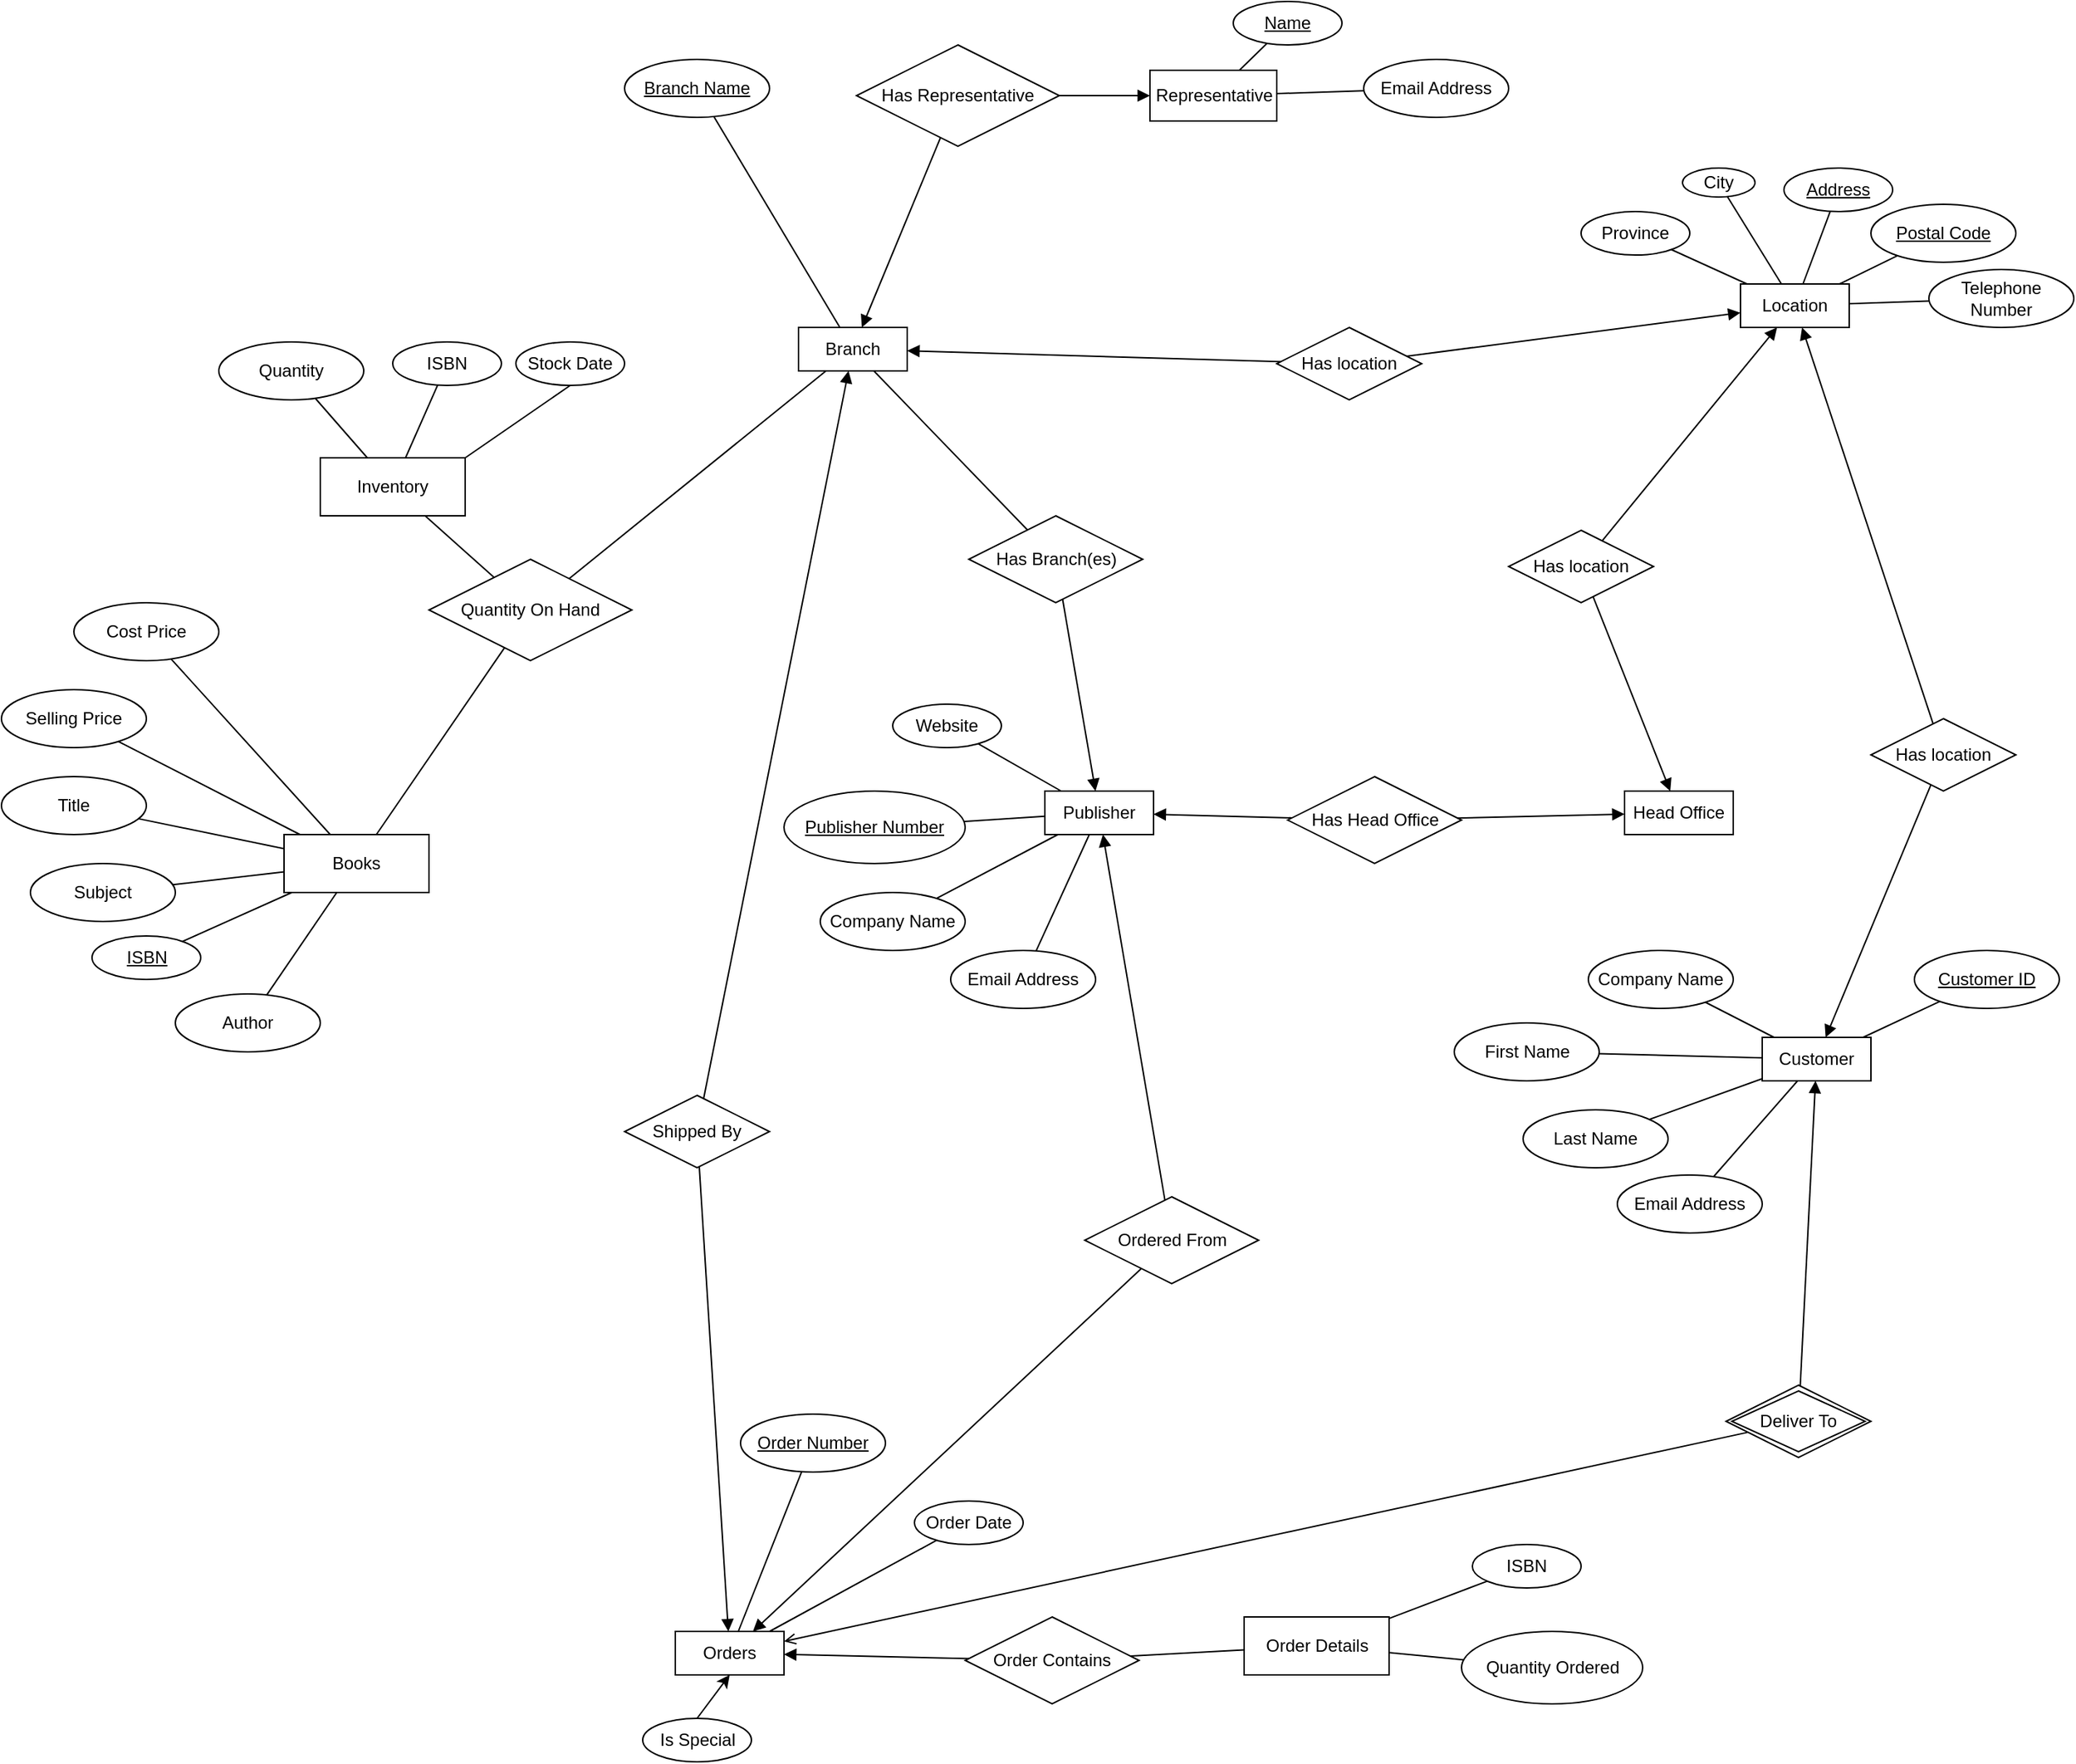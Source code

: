 <mxfile version="13.4.8" type="device"><diagram id="ftQyrXnHUbuJUNNgzEC_" name="Page-1"><mxGraphModel dx="2272" dy="1845" grid="1" gridSize="10" guides="1" tooltips="1" connect="1" arrows="1" fold="1" page="1" pageScale="1" pageWidth="850" pageHeight="1100" math="0" shadow="0"><root><mxCell id="0"/><mxCell id="1" parent="0"/><mxCell id="ZAmPar7Ec0FmRRLgm18m-1" value="Publisher" style="whiteSpace=wrap;html=1;align=center;" parent="1" vertex="1"><mxGeometry x="340" y="210" width="75" height="30" as="geometry"/></mxCell><mxCell id="ZAmPar7Ec0FmRRLgm18m-2" value="&lt;u&gt;Publisher Number&lt;/u&gt;" style="ellipse;whiteSpace=wrap;html=1;align=center;" parent="1" vertex="1"><mxGeometry x="160" y="210" width="125" height="50" as="geometry"/></mxCell><mxCell id="ZAmPar7Ec0FmRRLgm18m-3" value="Company Name" style="ellipse;whiteSpace=wrap;html=1;align=center;" parent="1" vertex="1"><mxGeometry x="185" y="280" width="100" height="40" as="geometry"/></mxCell><mxCell id="ZAmPar7Ec0FmRRLgm18m-5" value="Telephone Number" style="ellipse;whiteSpace=wrap;html=1;align=center;" parent="1" vertex="1"><mxGeometry x="950" y="-150" width="100" height="40" as="geometry"/></mxCell><mxCell id="ZAmPar7Ec0FmRRLgm18m-6" value="&lt;u&gt;Address&lt;/u&gt;" style="ellipse;whiteSpace=wrap;html=1;align=center;" parent="1" vertex="1"><mxGeometry x="850" y="-220" width="75" height="30" as="geometry"/></mxCell><mxCell id="ZAmPar7Ec0FmRRLgm18m-7" value="City" style="ellipse;whiteSpace=wrap;html=1;align=center;" parent="1" vertex="1"><mxGeometry x="780" y="-220" width="50" height="20" as="geometry"/></mxCell><mxCell id="ZAmPar7Ec0FmRRLgm18m-8" value="Province" style="ellipse;whiteSpace=wrap;html=1;align=center;" parent="1" vertex="1"><mxGeometry x="710" y="-190" width="75" height="30" as="geometry"/></mxCell><mxCell id="ZAmPar7Ec0FmRRLgm18m-9" value="&lt;u&gt;Postal Code&lt;/u&gt;" style="ellipse;whiteSpace=wrap;html=1;align=center;" parent="1" vertex="1"><mxGeometry x="910" y="-195" width="100" height="40" as="geometry"/></mxCell><mxCell id="ZAmPar7Ec0FmRRLgm18m-10" value="Email Address" style="ellipse;whiteSpace=wrap;html=1;align=center;" parent="1" vertex="1"><mxGeometry x="275" y="320" width="100" height="40" as="geometry"/></mxCell><mxCell id="ZAmPar7Ec0FmRRLgm18m-11" value="Website" style="ellipse;whiteSpace=wrap;html=1;align=center;" parent="1" vertex="1"><mxGeometry x="235" y="150" width="75" height="30" as="geometry"/></mxCell><mxCell id="ZAmPar7Ec0FmRRLgm18m-13" value="" style="endArrow=none;html=1;" parent="1" source="ZAmPar7Ec0FmRRLgm18m-31" target="ZAmPar7Ec0FmRRLgm18m-8" edge="1"><mxGeometry width="50" height="50" relative="1" as="geometry"><mxPoint x="280" y="200" as="sourcePoint"/><mxPoint x="330" y="150" as="targetPoint"/></mxGeometry></mxCell><mxCell id="ZAmPar7Ec0FmRRLgm18m-14" value="" style="endArrow=none;html=1;" parent="1" source="ZAmPar7Ec0FmRRLgm18m-1" target="ZAmPar7Ec0FmRRLgm18m-2" edge="1"><mxGeometry width="50" height="50" relative="1" as="geometry"><mxPoint x="310" y="180" as="sourcePoint"/><mxPoint x="360" y="130" as="targetPoint"/></mxGeometry></mxCell><mxCell id="ZAmPar7Ec0FmRRLgm18m-15" value="" style="endArrow=none;html=1;" parent="1" source="ZAmPar7Ec0FmRRLgm18m-31" target="ZAmPar7Ec0FmRRLgm18m-5" edge="1"><mxGeometry width="50" height="50" relative="1" as="geometry"><mxPoint x="290" y="170" as="sourcePoint"/><mxPoint x="340" y="120" as="targetPoint"/></mxGeometry></mxCell><mxCell id="ZAmPar7Ec0FmRRLgm18m-16" value="" style="endArrow=none;html=1;" parent="1" source="ZAmPar7Ec0FmRRLgm18m-31" target="ZAmPar7Ec0FmRRLgm18m-6" edge="1"><mxGeometry width="50" height="50" relative="1" as="geometry"><mxPoint x="290" y="170" as="sourcePoint"/><mxPoint x="340" y="120" as="targetPoint"/></mxGeometry></mxCell><mxCell id="ZAmPar7Ec0FmRRLgm18m-17" value="" style="endArrow=none;html=1;endFill=0;startArrow=block;startFill=1;" parent="1" source="ZAmPar7Ec0FmRRLgm18m-1" target="ZAmPar7Ec0FmRRLgm18m-27" edge="1"><mxGeometry width="50" height="50" relative="1" as="geometry"><mxPoint x="270" y="160" as="sourcePoint"/><mxPoint x="490.51" y="217.466" as="targetPoint"/></mxGeometry></mxCell><mxCell id="ZAmPar7Ec0FmRRLgm18m-18" value="" style="endArrow=none;html=1;" parent="1" source="ZAmPar7Ec0FmRRLgm18m-31" target="ZAmPar7Ec0FmRRLgm18m-7" edge="1"><mxGeometry width="50" height="50" relative="1" as="geometry"><mxPoint x="210" y="130" as="sourcePoint"/><mxPoint x="260" y="80" as="targetPoint"/></mxGeometry></mxCell><mxCell id="ZAmPar7Ec0FmRRLgm18m-19" value="" style="endArrow=none;html=1;" parent="1" source="ZAmPar7Ec0FmRRLgm18m-9" target="ZAmPar7Ec0FmRRLgm18m-31" edge="1"><mxGeometry width="50" height="50" relative="1" as="geometry"><mxPoint x="230" y="150" as="sourcePoint"/><mxPoint x="280" y="100" as="targetPoint"/></mxGeometry></mxCell><mxCell id="ZAmPar7Ec0FmRRLgm18m-20" value="" style="endArrow=none;html=1;" parent="1" source="ZAmPar7Ec0FmRRLgm18m-3" target="ZAmPar7Ec0FmRRLgm18m-1" edge="1"><mxGeometry width="50" height="50" relative="1" as="geometry"><mxPoint x="270" y="150" as="sourcePoint"/><mxPoint x="320" y="100" as="targetPoint"/></mxGeometry></mxCell><mxCell id="ZAmPar7Ec0FmRRLgm18m-21" value="" style="endArrow=none;html=1;" parent="1" source="ZAmPar7Ec0FmRRLgm18m-10" target="ZAmPar7Ec0FmRRLgm18m-1" edge="1"><mxGeometry width="50" height="50" relative="1" as="geometry"><mxPoint x="350" y="310" as="sourcePoint"/><mxPoint x="400" y="260" as="targetPoint"/></mxGeometry></mxCell><mxCell id="ZAmPar7Ec0FmRRLgm18m-22" value="" style="endArrow=none;html=1;" parent="1" source="ZAmPar7Ec0FmRRLgm18m-11" target="ZAmPar7Ec0FmRRLgm18m-1" edge="1"><mxGeometry width="50" height="50" relative="1" as="geometry"><mxPoint x="440" y="330" as="sourcePoint"/><mxPoint x="490" y="280" as="targetPoint"/></mxGeometry></mxCell><mxCell id="ZAmPar7Ec0FmRRLgm18m-23" value="Head Office" style="whiteSpace=wrap;html=1;align=center;" parent="1" vertex="1"><mxGeometry x="740" y="210" width="75" height="30" as="geometry"/></mxCell><mxCell id="ZAmPar7Ec0FmRRLgm18m-24" value="Has Head Office" style="shape=rhombus;perimeter=rhombusPerimeter;whiteSpace=wrap;html=1;align=center;" parent="1" vertex="1"><mxGeometry x="507.5" y="200" width="120" height="60" as="geometry"/></mxCell><mxCell id="ZAmPar7Ec0FmRRLgm18m-25" value="" style="endArrow=block;html=1;endFill=1;" parent="1" source="ZAmPar7Ec0FmRRLgm18m-24" target="ZAmPar7Ec0FmRRLgm18m-23" edge="1"><mxGeometry width="50" height="50" relative="1" as="geometry"><mxPoint x="240" y="-20" as="sourcePoint"/><mxPoint x="290" y="-70" as="targetPoint"/></mxGeometry></mxCell><mxCell id="ZAmPar7Ec0FmRRLgm18m-26" value="" style="endArrow=block;html=1;endFill=1;" parent="1" source="ZAmPar7Ec0FmRRLgm18m-24" target="ZAmPar7Ec0FmRRLgm18m-1" edge="1"><mxGeometry width="50" height="50" relative="1" as="geometry"><mxPoint x="190" y="-30" as="sourcePoint"/><mxPoint x="240" y="-80" as="targetPoint"/></mxGeometry></mxCell><mxCell id="ZAmPar7Ec0FmRRLgm18m-27" value="Has Branch(es)" style="shape=rhombus;perimeter=rhombusPerimeter;whiteSpace=wrap;html=1;align=center;" parent="1" vertex="1"><mxGeometry x="287.5" y="20" width="120" height="60" as="geometry"/></mxCell><mxCell id="ZAmPar7Ec0FmRRLgm18m-28" value="Branch" style="whiteSpace=wrap;html=1;align=center;" parent="1" vertex="1"><mxGeometry x="170" y="-110" width="75" height="30" as="geometry"/></mxCell><mxCell id="ZAmPar7Ec0FmRRLgm18m-29" value="" style="endArrow=none;html=1;" parent="1" source="ZAmPar7Ec0FmRRLgm18m-27" target="ZAmPar7Ec0FmRRLgm18m-28" edge="1"><mxGeometry width="50" height="50" relative="1" as="geometry"><mxPoint x="660" y="230" as="sourcePoint"/><mxPoint x="710" y="180" as="targetPoint"/></mxGeometry></mxCell><mxCell id="ZAmPar7Ec0FmRRLgm18m-31" value="Location" style="whiteSpace=wrap;html=1;align=center;" parent="1" vertex="1"><mxGeometry x="820" y="-140" width="75" height="30" as="geometry"/></mxCell><mxCell id="ZAmPar7Ec0FmRRLgm18m-32" value="Representative" style="whiteSpace=wrap;html=1;align=center;" parent="1" vertex="1"><mxGeometry x="412.5" y="-287.5" width="87.5" height="35" as="geometry"/></mxCell><mxCell id="ZAmPar7Ec0FmRRLgm18m-33" value="&lt;u&gt;Name&lt;/u&gt;" style="ellipse;whiteSpace=wrap;html=1;align=center;" parent="1" vertex="1"><mxGeometry x="470" y="-335" width="75" height="30" as="geometry"/></mxCell><mxCell id="ZAmPar7Ec0FmRRLgm18m-34" value="Email Address" style="ellipse;whiteSpace=wrap;html=1;align=center;" parent="1" vertex="1"><mxGeometry x="560" y="-295" width="100" height="40" as="geometry"/></mxCell><mxCell id="ZAmPar7Ec0FmRRLgm18m-35" value="&lt;u&gt;Branch Name&lt;/u&gt;" style="ellipse;whiteSpace=wrap;html=1;align=center;" parent="1" vertex="1"><mxGeometry x="50" y="-295" width="100" height="40" as="geometry"/></mxCell><mxCell id="ZAmPar7Ec0FmRRLgm18m-36" value="Has location" style="shape=rhombus;perimeter=rhombusPerimeter;whiteSpace=wrap;html=1;align=center;" parent="1" vertex="1"><mxGeometry x="660" y="30" width="100" height="50" as="geometry"/></mxCell><mxCell id="ZAmPar7Ec0FmRRLgm18m-37" value="" style="endArrow=block;html=1;endFill=1;" parent="1" source="ZAmPar7Ec0FmRRLgm18m-36" target="ZAmPar7Ec0FmRRLgm18m-23" edge="1"><mxGeometry width="50" height="50" relative="1" as="geometry"><mxPoint x="450" y="-180" as="sourcePoint"/><mxPoint x="500" y="-230" as="targetPoint"/></mxGeometry></mxCell><mxCell id="ZAmPar7Ec0FmRRLgm18m-38" value="" style="endArrow=block;html=1;endFill=1;" parent="1" source="ZAmPar7Ec0FmRRLgm18m-36" target="ZAmPar7Ec0FmRRLgm18m-31" edge="1"><mxGeometry width="50" height="50" relative="1" as="geometry"><mxPoint x="550" y="-200" as="sourcePoint"/><mxPoint x="600" y="-250" as="targetPoint"/></mxGeometry></mxCell><mxCell id="ZAmPar7Ec0FmRRLgm18m-39" value="Has location" style="shape=rhombus;perimeter=rhombusPerimeter;whiteSpace=wrap;html=1;align=center;" parent="1" vertex="1"><mxGeometry x="500" y="-110" width="100" height="50" as="geometry"/></mxCell><mxCell id="ZAmPar7Ec0FmRRLgm18m-40" value="" style="endArrow=block;html=1;endFill=1;" parent="1" source="ZAmPar7Ec0FmRRLgm18m-39" target="ZAmPar7Ec0FmRRLgm18m-31" edge="1"><mxGeometry width="50" height="50" relative="1" as="geometry"><mxPoint x="600" y="10" as="sourcePoint"/><mxPoint x="650" y="-40" as="targetPoint"/></mxGeometry></mxCell><mxCell id="ZAmPar7Ec0FmRRLgm18m-41" value="" style="endArrow=none;html=1;endFill=0;startArrow=block;startFill=1;" parent="1" source="ZAmPar7Ec0FmRRLgm18m-28" target="ZAmPar7Ec0FmRRLgm18m-39" edge="1"><mxGeometry width="50" height="50" relative="1" as="geometry"><mxPoint x="700" y="140" as="sourcePoint"/><mxPoint x="750" y="90" as="targetPoint"/></mxGeometry></mxCell><mxCell id="ZAmPar7Ec0FmRRLgm18m-42" value="" style="endArrow=none;html=1;" parent="1" source="ZAmPar7Ec0FmRRLgm18m-35" target="ZAmPar7Ec0FmRRLgm18m-28" edge="1"><mxGeometry width="50" height="50" relative="1" as="geometry"><mxPoint x="640" y="440" as="sourcePoint"/><mxPoint x="690" y="390" as="targetPoint"/></mxGeometry></mxCell><mxCell id="ZAmPar7Ec0FmRRLgm18m-43" value="Has Representative" style="shape=rhombus;perimeter=rhombusPerimeter;whiteSpace=wrap;html=1;align=center;" parent="1" vertex="1"><mxGeometry x="210" y="-305" width="140" height="70" as="geometry"/></mxCell><mxCell id="ZAmPar7Ec0FmRRLgm18m-44" value="" style="endArrow=none;html=1;startArrow=block;startFill=1;" parent="1" source="ZAmPar7Ec0FmRRLgm18m-28" target="ZAmPar7Ec0FmRRLgm18m-43" edge="1"><mxGeometry width="50" height="50" relative="1" as="geometry"><mxPoint x="820" y="180" as="sourcePoint"/><mxPoint x="870" y="130" as="targetPoint"/></mxGeometry></mxCell><mxCell id="ZAmPar7Ec0FmRRLgm18m-45" value="" style="endArrow=none;html=1;" parent="1" source="ZAmPar7Ec0FmRRLgm18m-32" target="ZAmPar7Ec0FmRRLgm18m-33" edge="1"><mxGeometry width="50" height="50" relative="1" as="geometry"><mxPoint x="900" y="190" as="sourcePoint"/><mxPoint x="950" y="140" as="targetPoint"/></mxGeometry></mxCell><mxCell id="ZAmPar7Ec0FmRRLgm18m-46" value="" style="endArrow=none;html=1;" parent="1" source="ZAmPar7Ec0FmRRLgm18m-32" target="ZAmPar7Ec0FmRRLgm18m-34" edge="1"><mxGeometry width="50" height="50" relative="1" as="geometry"><mxPoint x="980" y="140" as="sourcePoint"/><mxPoint x="1030" y="90" as="targetPoint"/></mxGeometry></mxCell><mxCell id="ZAmPar7Ec0FmRRLgm18m-47" value="" style="endArrow=block;html=1;endFill=1;" parent="1" source="ZAmPar7Ec0FmRRLgm18m-43" target="ZAmPar7Ec0FmRRLgm18m-32" edge="1"><mxGeometry width="50" height="50" relative="1" as="geometry"><mxPoint x="1040" y="230" as="sourcePoint"/><mxPoint x="1090" y="180" as="targetPoint"/></mxGeometry></mxCell><mxCell id="ZAmPar7Ec0FmRRLgm18m-48" value="Orders" style="whiteSpace=wrap;html=1;align=center;" parent="1" vertex="1"><mxGeometry x="85" y="790" width="75" height="30" as="geometry"/></mxCell><mxCell id="ZAmPar7Ec0FmRRLgm18m-49" value="&lt;u&gt;Order Number&lt;/u&gt;" style="ellipse;whiteSpace=wrap;html=1;align=center;" parent="1" vertex="1"><mxGeometry x="130" y="640" width="100" height="40" as="geometry"/></mxCell><mxCell id="ZAmPar7Ec0FmRRLgm18m-50" value="ISBN" style="ellipse;whiteSpace=wrap;html=1;align=center;" parent="1" vertex="1"><mxGeometry x="635" y="730" width="75" height="30" as="geometry"/></mxCell><mxCell id="ZAmPar7Ec0FmRRLgm18m-51" value="Order Date" style="ellipse;whiteSpace=wrap;html=1;align=center;" parent="1" vertex="1"><mxGeometry x="250" y="700" width="75" height="30" as="geometry"/></mxCell><mxCell id="ZAmPar7Ec0FmRRLgm18m-52" value="Quantity Ordered" style="ellipse;whiteSpace=wrap;html=1;align=center;" parent="1" vertex="1"><mxGeometry x="627.5" y="790" width="125" height="50" as="geometry"/></mxCell><mxCell id="ZAmPar7Ec0FmRRLgm18m-53" value="Shipped By" style="shape=rhombus;perimeter=rhombusPerimeter;whiteSpace=wrap;html=1;align=center;" parent="1" vertex="1"><mxGeometry x="50" y="420" width="100" height="50" as="geometry"/></mxCell><mxCell id="ZAmPar7Ec0FmRRLgm18m-54" value="" style="endArrow=block;html=1;endFill=1;" parent="1" source="ZAmPar7Ec0FmRRLgm18m-53" target="ZAmPar7Ec0FmRRLgm18m-28" edge="1"><mxGeometry width="50" height="50" relative="1" as="geometry"><mxPoint x="550" y="500" as="sourcePoint"/><mxPoint x="600" y="450" as="targetPoint"/></mxGeometry></mxCell><mxCell id="ZAmPar7Ec0FmRRLgm18m-55" value="" style="endArrow=none;html=1;startArrow=block;startFill=1;" parent="1" source="ZAmPar7Ec0FmRRLgm18m-48" target="ZAmPar7Ec0FmRRLgm18m-53" edge="1"><mxGeometry width="50" height="50" relative="1" as="geometry"><mxPoint x="560" y="520" as="sourcePoint"/><mxPoint x="610" y="470" as="targetPoint"/></mxGeometry></mxCell><mxCell id="ZAmPar7Ec0FmRRLgm18m-56" value="Ordered From" style="shape=rhombus;perimeter=rhombusPerimeter;whiteSpace=wrap;html=1;align=center;" parent="1" vertex="1"><mxGeometry x="367.5" y="490" width="120" height="60" as="geometry"/></mxCell><mxCell id="ZAmPar7Ec0FmRRLgm18m-57" value="" style="endArrow=block;html=1;startArrow=none;startFill=0;endFill=1;" parent="1" source="ZAmPar7Ec0FmRRLgm18m-56" target="ZAmPar7Ec0FmRRLgm18m-1" edge="1"><mxGeometry width="50" height="50" relative="1" as="geometry"><mxPoint x="420" y="350" as="sourcePoint"/><mxPoint x="470" y="300" as="targetPoint"/></mxGeometry></mxCell><mxCell id="ZAmPar7Ec0FmRRLgm18m-58" value="" style="endArrow=none;html=1;endFill=0;startArrow=block;startFill=1;" parent="1" source="ZAmPar7Ec0FmRRLgm18m-48" target="ZAmPar7Ec0FmRRLgm18m-56" edge="1"><mxGeometry width="50" height="50" relative="1" as="geometry"><mxPoint x="390" y="520" as="sourcePoint"/><mxPoint x="440" y="470" as="targetPoint"/></mxGeometry></mxCell><mxCell id="ZAmPar7Ec0FmRRLgm18m-59" value="" style="endArrow=none;html=1;" parent="1" source="ZAmPar7Ec0FmRRLgm18m-51" target="ZAmPar7Ec0FmRRLgm18m-48" edge="1"><mxGeometry width="50" height="50" relative="1" as="geometry"><mxPoint x="410" y="540" as="sourcePoint"/><mxPoint x="460" y="490" as="targetPoint"/></mxGeometry></mxCell><mxCell id="ZAmPar7Ec0FmRRLgm18m-60" value="" style="endArrow=none;html=1;" parent="1" source="ZAmPar7Ec0FmRRLgm18m-49" target="ZAmPar7Ec0FmRRLgm18m-48" edge="1"><mxGeometry width="50" height="50" relative="1" as="geometry"><mxPoint x="210" y="490" as="sourcePoint"/><mxPoint x="260" y="440" as="targetPoint"/></mxGeometry></mxCell><mxCell id="ZAmPar7Ec0FmRRLgm18m-61" value="Order Contains" style="shape=rhombus;perimeter=rhombusPerimeter;whiteSpace=wrap;html=1;align=center;" parent="1" vertex="1"><mxGeometry x="285" y="780" width="120" height="60" as="geometry"/></mxCell><mxCell id="ZAmPar7Ec0FmRRLgm18m-62" value="" style="endArrow=none;html=1;startArrow=block;startFill=1;" parent="1" source="ZAmPar7Ec0FmRRLgm18m-48" target="ZAmPar7Ec0FmRRLgm18m-61" edge="1"><mxGeometry width="50" height="50" relative="1" as="geometry"><mxPoint x="590" y="590" as="sourcePoint"/><mxPoint x="640" y="540" as="targetPoint"/></mxGeometry></mxCell><mxCell id="ZAmPar7Ec0FmRRLgm18m-63" value="Books" style="whiteSpace=wrap;html=1;align=center;" parent="1" vertex="1"><mxGeometry x="-185" y="240" width="100" height="40" as="geometry"/></mxCell><mxCell id="ZAmPar7Ec0FmRRLgm18m-65" value="Order Details" style="whiteSpace=wrap;html=1;align=center;" parent="1" vertex="1"><mxGeometry x="477.5" y="780" width="100" height="40" as="geometry"/></mxCell><mxCell id="ZAmPar7Ec0FmRRLgm18m-66" value="" style="endArrow=none;html=1;" parent="1" source="ZAmPar7Ec0FmRRLgm18m-65" target="ZAmPar7Ec0FmRRLgm18m-61" edge="1"><mxGeometry width="50" height="50" relative="1" as="geometry"><mxPoint x="600" y="690" as="sourcePoint"/><mxPoint x="650" y="640" as="targetPoint"/></mxGeometry></mxCell><mxCell id="ZAmPar7Ec0FmRRLgm18m-67" value="" style="endArrow=none;html=1;" parent="1" source="ZAmPar7Ec0FmRRLgm18m-50" target="ZAmPar7Ec0FmRRLgm18m-65" edge="1"><mxGeometry width="50" height="50" relative="1" as="geometry"><mxPoint x="610" y="690" as="sourcePoint"/><mxPoint x="660" y="640" as="targetPoint"/></mxGeometry></mxCell><mxCell id="ZAmPar7Ec0FmRRLgm18m-68" value="" style="endArrow=none;html=1;" parent="1" source="ZAmPar7Ec0FmRRLgm18m-52" target="ZAmPar7Ec0FmRRLgm18m-65" edge="1"><mxGeometry width="50" height="50" relative="1" as="geometry"><mxPoint x="650" y="720" as="sourcePoint"/><mxPoint x="700" y="670" as="targetPoint"/></mxGeometry></mxCell><mxCell id="ZAmPar7Ec0FmRRLgm18m-69" value="&lt;u&gt;ISBN&lt;/u&gt;" style="ellipse;whiteSpace=wrap;html=1;align=center;" parent="1" vertex="1"><mxGeometry x="-317.5" y="310" width="75" height="30" as="geometry"/></mxCell><mxCell id="ZAmPar7Ec0FmRRLgm18m-71" value="Deliver To" style="shape=rhombus;double=1;perimeter=rhombusPerimeter;whiteSpace=wrap;html=1;align=center;" parent="1" vertex="1"><mxGeometry x="810" y="620" width="100" height="50" as="geometry"/></mxCell><mxCell id="ZAmPar7Ec0FmRRLgm18m-72" value="Customer" style="whiteSpace=wrap;html=1;align=center;" parent="1" vertex="1"><mxGeometry x="835" y="380" width="75" height="30" as="geometry"/></mxCell><mxCell id="ZAmPar7Ec0FmRRLgm18m-73" value="" style="endArrow=none;html=1;startArrow=open;startFill=0;" parent="1" source="ZAmPar7Ec0FmRRLgm18m-48" target="ZAmPar7Ec0FmRRLgm18m-71" edge="1"><mxGeometry width="50" height="50" relative="1" as="geometry"><mxPoint x="680" y="640" as="sourcePoint"/><mxPoint x="730" y="590" as="targetPoint"/></mxGeometry></mxCell><mxCell id="ZAmPar7Ec0FmRRLgm18m-74" value="" style="endArrow=none;html=1;endFill=0;startArrow=block;startFill=1;" parent="1" source="ZAmPar7Ec0FmRRLgm18m-72" target="ZAmPar7Ec0FmRRLgm18m-71" edge="1"><mxGeometry width="50" height="50" relative="1" as="geometry"><mxPoint x="830" y="740" as="sourcePoint"/><mxPoint x="880" y="690" as="targetPoint"/></mxGeometry></mxCell><mxCell id="ZAmPar7Ec0FmRRLgm18m-75" value="" style="endArrow=none;html=1;" parent="1" source="ZAmPar7Ec0FmRRLgm18m-69" target="ZAmPar7Ec0FmRRLgm18m-63" edge="1"><mxGeometry width="50" height="50" relative="1" as="geometry"><mxPoint x="-170" y="380" as="sourcePoint"/><mxPoint x="-120" y="330" as="targetPoint"/></mxGeometry></mxCell><mxCell id="ZAmPar7Ec0FmRRLgm18m-76" value="Has location" style="shape=rhombus;perimeter=rhombusPerimeter;whiteSpace=wrap;html=1;align=center;" parent="1" vertex="1"><mxGeometry x="910" y="160" width="100" height="50" as="geometry"/></mxCell><mxCell id="ZAmPar7Ec0FmRRLgm18m-77" value="" style="endArrow=none;html=1;endFill=0;startArrow=block;startFill=1;" parent="1" source="ZAmPar7Ec0FmRRLgm18m-72" target="ZAmPar7Ec0FmRRLgm18m-76" edge="1"><mxGeometry width="50" height="50" relative="1" as="geometry"><mxPoint x="880" y="310" as="sourcePoint"/><mxPoint x="930" y="260" as="targetPoint"/></mxGeometry></mxCell><mxCell id="ZAmPar7Ec0FmRRLgm18m-78" value="" style="endArrow=block;html=1;endFill=1;" parent="1" source="ZAmPar7Ec0FmRRLgm18m-76" target="ZAmPar7Ec0FmRRLgm18m-31" edge="1"><mxGeometry width="50" height="50" relative="1" as="geometry"><mxPoint x="1000" y="70" as="sourcePoint"/><mxPoint x="1050" y="20" as="targetPoint"/></mxGeometry></mxCell><mxCell id="ZAmPar7Ec0FmRRLgm18m-79" value="First Name" style="ellipse;whiteSpace=wrap;html=1;align=center;" parent="1" vertex="1"><mxGeometry x="622.5" y="370" width="100" height="40" as="geometry"/></mxCell><mxCell id="ZAmPar7Ec0FmRRLgm18m-80" value="Last Name" style="ellipse;whiteSpace=wrap;html=1;align=center;" parent="1" vertex="1"><mxGeometry x="670" y="430" width="100" height="40" as="geometry"/></mxCell><mxCell id="ZAmPar7Ec0FmRRLgm18m-81" value="Company Name" style="ellipse;whiteSpace=wrap;html=1;align=center;" parent="1" vertex="1"><mxGeometry x="715" y="320" width="100" height="40" as="geometry"/></mxCell><mxCell id="ZAmPar7Ec0FmRRLgm18m-82" value="Email Address" style="ellipse;whiteSpace=wrap;html=1;align=center;" parent="1" vertex="1"><mxGeometry x="735" y="475" width="100" height="40" as="geometry"/></mxCell><mxCell id="ZAmPar7Ec0FmRRLgm18m-83" value="" style="endArrow=none;html=1;" parent="1" source="ZAmPar7Ec0FmRRLgm18m-72" target="ZAmPar7Ec0FmRRLgm18m-81" edge="1"><mxGeometry width="50" height="50" relative="1" as="geometry"><mxPoint x="560" y="410" as="sourcePoint"/><mxPoint x="610" y="360" as="targetPoint"/></mxGeometry></mxCell><mxCell id="ZAmPar7Ec0FmRRLgm18m-84" value="" style="endArrow=none;html=1;" parent="1" source="ZAmPar7Ec0FmRRLgm18m-72" target="ZAmPar7Ec0FmRRLgm18m-79" edge="1"><mxGeometry width="50" height="50" relative="1" as="geometry"><mxPoint x="540" y="310" as="sourcePoint"/><mxPoint x="590" y="260" as="targetPoint"/></mxGeometry></mxCell><mxCell id="ZAmPar7Ec0FmRRLgm18m-85" value="" style="endArrow=none;html=1;" parent="1" source="ZAmPar7Ec0FmRRLgm18m-72" target="ZAmPar7Ec0FmRRLgm18m-80" edge="1"><mxGeometry width="50" height="50" relative="1" as="geometry"><mxPoint x="680" y="430" as="sourcePoint"/><mxPoint x="730" y="380" as="targetPoint"/></mxGeometry></mxCell><mxCell id="ZAmPar7Ec0FmRRLgm18m-86" value="" style="endArrow=none;html=1;" parent="1" source="ZAmPar7Ec0FmRRLgm18m-82" target="ZAmPar7Ec0FmRRLgm18m-72" edge="1"><mxGeometry width="50" height="50" relative="1" as="geometry"><mxPoint x="570" y="440" as="sourcePoint"/><mxPoint x="620" y="390" as="targetPoint"/></mxGeometry></mxCell><mxCell id="ZAmPar7Ec0FmRRLgm18m-87" value="Title" style="ellipse;whiteSpace=wrap;html=1;align=center;" parent="1" vertex="1"><mxGeometry x="-380" y="200" width="100" height="40" as="geometry"/></mxCell><mxCell id="ZAmPar7Ec0FmRRLgm18m-88" value="Author" style="ellipse;whiteSpace=wrap;html=1;align=center;" parent="1" vertex="1"><mxGeometry x="-260" y="350" width="100" height="40" as="geometry"/></mxCell><mxCell id="ZAmPar7Ec0FmRRLgm18m-89" value="Cost Price" style="ellipse;whiteSpace=wrap;html=1;align=center;" parent="1" vertex="1"><mxGeometry x="-330" y="80" width="100" height="40" as="geometry"/></mxCell><mxCell id="ZAmPar7Ec0FmRRLgm18m-90" value="Selling Price" style="ellipse;whiteSpace=wrap;html=1;align=center;" parent="1" vertex="1"><mxGeometry x="-380" y="140" width="100" height="40" as="geometry"/></mxCell><mxCell id="ZAmPar7Ec0FmRRLgm18m-91" value="Subject" style="ellipse;whiteSpace=wrap;html=1;align=center;" parent="1" vertex="1"><mxGeometry x="-360" y="260" width="100" height="40" as="geometry"/></mxCell><mxCell id="ZAmPar7Ec0FmRRLgm18m-92" value="" style="endArrow=none;html=1;" parent="1" source="ZAmPar7Ec0FmRRLgm18m-63" target="ZAmPar7Ec0FmRRLgm18m-89" edge="1"><mxGeometry width="50" height="50" relative="1" as="geometry"><mxPoint x="-170" y="170" as="sourcePoint"/><mxPoint x="-120" y="120" as="targetPoint"/></mxGeometry></mxCell><mxCell id="ZAmPar7Ec0FmRRLgm18m-93" value="" style="endArrow=none;html=1;" parent="1" source="ZAmPar7Ec0FmRRLgm18m-63" target="ZAmPar7Ec0FmRRLgm18m-90" edge="1"><mxGeometry width="50" height="50" relative="1" as="geometry"><mxPoint x="-180" y="140" as="sourcePoint"/><mxPoint x="-130" y="90" as="targetPoint"/></mxGeometry></mxCell><mxCell id="ZAmPar7Ec0FmRRLgm18m-94" value="" style="endArrow=none;html=1;" parent="1" source="ZAmPar7Ec0FmRRLgm18m-87" target="ZAmPar7Ec0FmRRLgm18m-63" edge="1"><mxGeometry width="50" height="50" relative="1" as="geometry"><mxPoint x="-80" y="160" as="sourcePoint"/><mxPoint x="-30" y="110" as="targetPoint"/></mxGeometry></mxCell><mxCell id="ZAmPar7Ec0FmRRLgm18m-95" value="" style="endArrow=none;html=1;" parent="1" source="ZAmPar7Ec0FmRRLgm18m-91" target="ZAmPar7Ec0FmRRLgm18m-63" edge="1"><mxGeometry width="50" height="50" relative="1" as="geometry"><mxPoint x="-160" y="100" as="sourcePoint"/><mxPoint x="-110" y="50" as="targetPoint"/></mxGeometry></mxCell><mxCell id="ZAmPar7Ec0FmRRLgm18m-96" value="" style="endArrow=none;html=1;" parent="1" source="ZAmPar7Ec0FmRRLgm18m-88" target="ZAmPar7Ec0FmRRLgm18m-63" edge="1"><mxGeometry width="50" height="50" relative="1" as="geometry"><mxPoint x="-180" y="130" as="sourcePoint"/><mxPoint x="-130" y="80" as="targetPoint"/></mxGeometry></mxCell><mxCell id="ZAmPar7Ec0FmRRLgm18m-97" value="Quantity On Hand" style="shape=rhombus;perimeter=rhombusPerimeter;whiteSpace=wrap;html=1;align=center;" parent="1" vertex="1"><mxGeometry x="-85" y="50" width="140" height="70" as="geometry"/></mxCell><mxCell id="ZAmPar7Ec0FmRRLgm18m-98" value="" style="endArrow=none;html=1;endFill=0;" parent="1" source="ZAmPar7Ec0FmRRLgm18m-97" target="ZAmPar7Ec0FmRRLgm18m-28" edge="1"><mxGeometry width="50" height="50" relative="1" as="geometry"><mxPoint x="-100" y="-60" as="sourcePoint"/><mxPoint x="-50" y="-110" as="targetPoint"/></mxGeometry></mxCell><mxCell id="ZAmPar7Ec0FmRRLgm18m-99" value="" style="endArrow=none;html=1;endFill=0;startArrow=none;startFill=0;" parent="1" source="ZAmPar7Ec0FmRRLgm18m-63" target="ZAmPar7Ec0FmRRLgm18m-97" edge="1"><mxGeometry width="50" height="50" relative="1" as="geometry"><mxPoint x="-260" y="30" as="sourcePoint"/><mxPoint x="-210" y="-20" as="targetPoint"/></mxGeometry></mxCell><mxCell id="ZAmPar7Ec0FmRRLgm18m-100" value="Inventory" style="whiteSpace=wrap;html=1;align=center;" parent="1" vertex="1"><mxGeometry x="-160" y="-20" width="100" height="40" as="geometry"/></mxCell><mxCell id="ZAmPar7Ec0FmRRLgm18m-101" value="Quantity" style="ellipse;whiteSpace=wrap;html=1;align=center;" parent="1" vertex="1"><mxGeometry x="-230" y="-100" width="100" height="40" as="geometry"/></mxCell><mxCell id="ZAmPar7Ec0FmRRLgm18m-102" value="" style="endArrow=none;html=1;" parent="1" source="ZAmPar7Ec0FmRRLgm18m-100" target="ZAmPar7Ec0FmRRLgm18m-101" edge="1"><mxGeometry width="50" height="50" relative="1" as="geometry"><mxPoint x="-240" y="-180" as="sourcePoint"/><mxPoint x="-190" y="-230" as="targetPoint"/></mxGeometry></mxCell><mxCell id="ZAmPar7Ec0FmRRLgm18m-103" value="" style="endArrow=none;html=1;" parent="1" source="ZAmPar7Ec0FmRRLgm18m-100" target="ZAmPar7Ec0FmRRLgm18m-97" edge="1"><mxGeometry width="50" height="50" relative="1" as="geometry"><mxPoint x="-240" y="-160" as="sourcePoint"/><mxPoint x="-190" y="-210" as="targetPoint"/></mxGeometry></mxCell><mxCell id="ANDt_It_KmPEU07VP3Ag-1" value="&lt;u&gt;Customer ID&lt;/u&gt;" style="ellipse;whiteSpace=wrap;html=1;align=center;" parent="1" vertex="1"><mxGeometry x="940" y="320" width="100" height="40" as="geometry"/></mxCell><mxCell id="ANDt_It_KmPEU07VP3Ag-2" value="" style="endArrow=none;html=1;" parent="1" source="ZAmPar7Ec0FmRRLgm18m-72" target="ANDt_It_KmPEU07VP3Ag-1" edge="1"><mxGeometry width="50" height="50" relative="1" as="geometry"><mxPoint x="960" y="500" as="sourcePoint"/><mxPoint x="1010" y="450" as="targetPoint"/></mxGeometry></mxCell><mxCell id="ANDt_It_KmPEU07VP3Ag-3" value="ISBN" style="ellipse;whiteSpace=wrap;html=1;align=center;" parent="1" vertex="1"><mxGeometry x="-110" y="-100" width="75" height="30" as="geometry"/></mxCell><mxCell id="ANDt_It_KmPEU07VP3Ag-4" value="" style="endArrow=none;html=1;" parent="1" source="ZAmPar7Ec0FmRRLgm18m-100" target="ANDt_It_KmPEU07VP3Ag-3" edge="1"><mxGeometry width="50" height="50" relative="1" as="geometry"><mxPoint x="-160" y="-150" as="sourcePoint"/><mxPoint x="-110" y="-200" as="targetPoint"/></mxGeometry></mxCell><mxCell id="b95fwCzcwzZZLQlP-kZw-1" value="Stock Date" style="ellipse;whiteSpace=wrap;html=1;align=center;" parent="1" vertex="1"><mxGeometry x="-25" y="-100" width="75" height="30" as="geometry"/></mxCell><mxCell id="b95fwCzcwzZZLQlP-kZw-2" value="" style="endArrow=none;html=1;exitX=1;exitY=0;exitDx=0;exitDy=0;entryX=0.5;entryY=1;entryDx=0;entryDy=0;" parent="1" source="ZAmPar7Ec0FmRRLgm18m-100" target="b95fwCzcwzZZLQlP-kZw-1" edge="1"><mxGeometry width="50" height="50" relative="1" as="geometry"><mxPoint x="-30" as="sourcePoint"/><mxPoint x="20" y="-50" as="targetPoint"/></mxGeometry></mxCell><mxCell id="1ZRXgojHCq2VuwWep3Q6-1" value="Is Special" style="ellipse;whiteSpace=wrap;html=1;align=center;" vertex="1" parent="1"><mxGeometry x="62.5" y="850" width="75" height="30" as="geometry"/></mxCell><mxCell id="1ZRXgojHCq2VuwWep3Q6-2" value="" style="endArrow=classic;html=1;entryX=0.5;entryY=1;entryDx=0;entryDy=0;exitX=0.5;exitY=0;exitDx=0;exitDy=0;" edge="1" parent="1" source="1ZRXgojHCq2VuwWep3Q6-1" target="ZAmPar7Ec0FmRRLgm18m-48"><mxGeometry width="50" height="50" relative="1" as="geometry"><mxPoint x="90" y="880" as="sourcePoint"/><mxPoint x="140" y="830" as="targetPoint"/></mxGeometry></mxCell></root></mxGraphModel></diagram></mxfile>